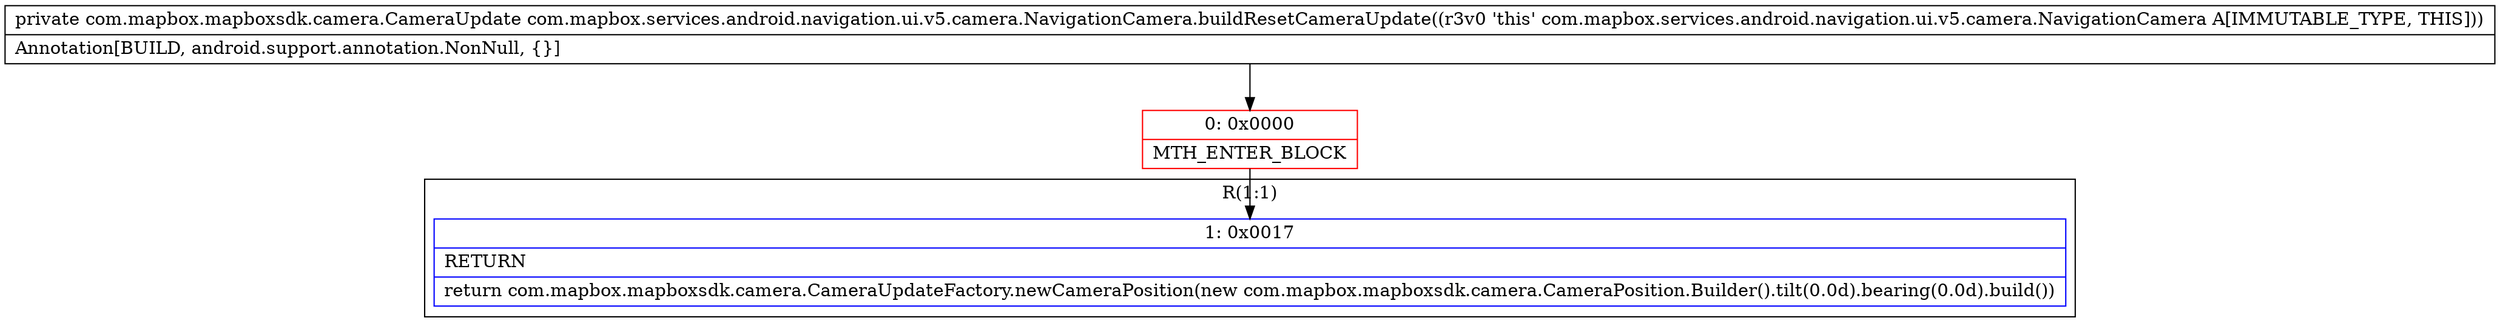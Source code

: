 digraph "CFG forcom.mapbox.services.android.navigation.ui.v5.camera.NavigationCamera.buildResetCameraUpdate()Lcom\/mapbox\/mapboxsdk\/camera\/CameraUpdate;" {
subgraph cluster_Region_230984452 {
label = "R(1:1)";
node [shape=record,color=blue];
Node_1 [shape=record,label="{1\:\ 0x0017|RETURN\l|return com.mapbox.mapboxsdk.camera.CameraUpdateFactory.newCameraPosition(new com.mapbox.mapboxsdk.camera.CameraPosition.Builder().tilt(0.0d).bearing(0.0d).build())\l}"];
}
Node_0 [shape=record,color=red,label="{0\:\ 0x0000|MTH_ENTER_BLOCK\l}"];
MethodNode[shape=record,label="{private com.mapbox.mapboxsdk.camera.CameraUpdate com.mapbox.services.android.navigation.ui.v5.camera.NavigationCamera.buildResetCameraUpdate((r3v0 'this' com.mapbox.services.android.navigation.ui.v5.camera.NavigationCamera A[IMMUTABLE_TYPE, THIS]))  | Annotation[BUILD, android.support.annotation.NonNull, \{\}]\l}"];
MethodNode -> Node_0;
Node_0 -> Node_1;
}

